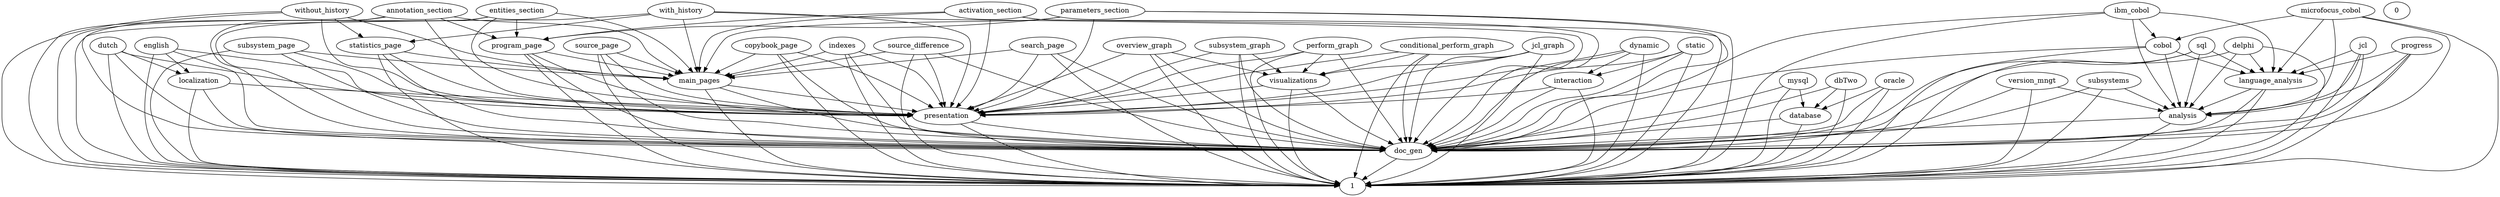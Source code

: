digraph G {
  statistics_page;
  cobol;
  with_history;
  ibm_cobol;
  presentation;
  main_pages;
  entities_section;
  source_difference;
  without_history;
  mysql;
  subsystem_graph;
  overview_graph;
  analysis;
  jcl;
  parameters_section;
  database;
  sql;
  program_page;
  indexes;
  0;
  source_page;
  1;
  english;
  dbTwo;
  oracle;
  localization;
  dynamic;
  subsystem_page;
  delphi;
  visualizations;
  activation_section;
  annotation_section;
  static;
  dutch;
  interaction;
  perform_graph;
  progress;
  version_mngt;
  doc_gen;
  language_analysis;
  subsystems;
  search_page;
  copybook_page;
  conditional_perform_graph;
  jcl_graph;
  microfocus_cobol;
  english -> localization;
  static -> interaction;
  analysis -> doc_gen;
  dynamic -> interaction;
  dutch -> localization;
  jcl -> language_analysis;
  language_analysis -> analysis;
  source_difference -> main_pages;
  presentation -> doc_gen;
  microfocus_cobol -> cobol;
  overview_graph -> visualizations;
  program_page -> main_pages;
  activation_section -> program_page;
  parameters_section -> program_page;
  version_mngt -> analysis;
  ibm_cobol -> cobol;
  source_page -> main_pages;
  entities_section -> program_page;
  cobol -> language_analysis;
  mysql -> database;
  without_history -> statistics_page;
  progress -> language_analysis;
  oracle -> database;
  copybook_page -> main_pages;
  indexes -> main_pages;
  subsystem_graph -> visualizations;
  doc_gen -> 1;
  database -> doc_gen;
  interaction -> presentation;
  subsystems -> analysis;
  perform_graph -> visualizations;
  delphi -> language_analysis;
  subsystem_page -> main_pages;
  dbTwo -> database;
  main_pages -> presentation;
  search_page -> main_pages;
  sql -> language_analysis;
  localization -> presentation;
  conditional_perform_graph -> visualizations;
  jcl_graph -> visualizations;
  visualizations -> presentation;
  annotation_section -> program_page;
  statistics_page -> main_pages;
  with_history -> statistics_page;
  statistics_page -> presentation;
  cobol -> analysis;
  with_history -> presentation;
  with_history -> main_pages;
  ibm_cobol -> analysis;
  ibm_cobol -> language_analysis;
  presentation -> 1;
  main_pages -> doc_gen;
  main_pages -> 1;
  entities_section -> main_pages;
  source_difference -> presentation;
  source_difference -> doc_gen;
  source_difference -> 1;
  without_history -> presentation;
  without_history -> main_pages;
  mysql -> doc_gen;
  subsystem_graph -> presentation;
  overview_graph -> presentation;
  analysis -> 1;
  jcl -> analysis;
  parameters_section -> main_pages;
  database -> 1;
  sql -> analysis;
  program_page -> presentation;
  program_page -> doc_gen;
  program_page -> 1;
  indexes -> presentation;
  indexes -> doc_gen;
  indexes -> 1;
  source_page -> presentation;
  source_page -> doc_gen;
  source_page -> 1;
  english -> presentation;
  dbTwo -> doc_gen;
  dbTwo -> 1;
  oracle -> doc_gen;
  oracle -> 1;
  localization -> doc_gen;
  localization -> 1;
  dynamic -> presentation;
  subsystem_page -> presentation;
  subsystem_page -> doc_gen;
  subsystem_page -> 1;
  delphi -> analysis;
  visualizations -> doc_gen;
  visualizations -> 1;
  activation_section -> presentation;
  activation_section -> doc_gen;
  activation_section -> main_pages;
  activation_section -> 1;
  annotation_section -> presentation;
  annotation_section -> doc_gen;
  annotation_section -> main_pages;
  annotation_section -> 1;
  static -> presentation;
  dutch -> presentation;
  dutch -> doc_gen;
  dutch -> 1;
  interaction -> doc_gen;
  interaction -> 1;
  perform_graph -> presentation;
  perform_graph -> doc_gen;
  perform_graph -> 1;
  progress -> analysis;
  version_mngt -> doc_gen;
  version_mngt -> 1;
  language_analysis -> doc_gen;
  language_analysis -> 1;
  subsystems -> doc_gen;
  subsystems -> 1;
  search_page -> presentation;
  search_page -> doc_gen;
  search_page -> 1;
  copybook_page -> presentation;
  copybook_page -> doc_gen;
  copybook_page -> 1;
  conditional_perform_graph -> presentation;
  conditional_perform_graph -> doc_gen;
  conditional_perform_graph -> 1;
  jcl_graph -> presentation;
  jcl_graph -> doc_gen;
  jcl_graph -> 1;
  microfocus_cobol -> analysis;
  microfocus_cobol -> language_analysis;
  statistics_page -> doc_gen;
  statistics_page -> 1;
  cobol -> doc_gen;
  cobol -> 1;
  with_history -> doc_gen;
  with_history -> 1;
  ibm_cobol -> doc_gen;
  ibm_cobol -> 1;
  entities_section -> presentation;
  entities_section -> doc_gen;
  entities_section -> 1;
  without_history -> doc_gen;
  without_history -> 1;
  mysql -> 1;
  subsystem_graph -> doc_gen;
  subsystem_graph -> 1;
  overview_graph -> doc_gen;
  overview_graph -> 1;
  jcl -> doc_gen;
  jcl -> 1;
  parameters_section -> presentation;
  parameters_section -> doc_gen;
  parameters_section -> 1;
  sql -> doc_gen;
  sql -> 1;
  english -> doc_gen;
  english -> 1;
  dynamic -> doc_gen;
  dynamic -> 1;
  delphi -> doc_gen;
  delphi -> 1;
  static -> doc_gen;
  static -> 1;
  progress -> doc_gen;
  progress -> 1;
  microfocus_cobol -> doc_gen;
  microfocus_cobol -> 1;
}
